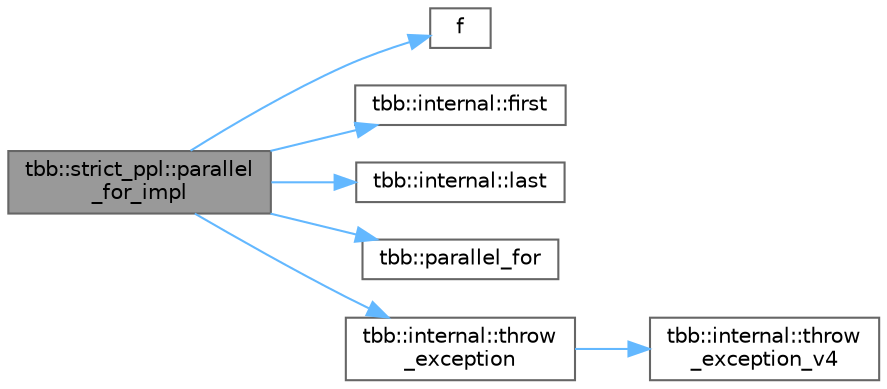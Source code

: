digraph "tbb::strict_ppl::parallel_for_impl"
{
 // LATEX_PDF_SIZE
  bgcolor="transparent";
  edge [fontname=Helvetica,fontsize=10,labelfontname=Helvetica,labelfontsize=10];
  node [fontname=Helvetica,fontsize=10,shape=box,height=0.2,width=0.4];
  rankdir="LR";
  Node1 [id="Node000001",label="tbb::strict_ppl::parallel\l_for_impl",height=0.2,width=0.4,color="gray40", fillcolor="grey60", style="filled", fontcolor="black",tooltip="Implementation of parallel iteration over stepped range of integers with explicit step,..."];
  Node1 -> Node2 [id="edge1_Node000001_Node000002",color="steelblue1",style="solid",tooltip=" "];
  Node2 [id="Node000002",label="f",height=0.2,width=0.4,color="grey40", fillcolor="white", style="filled",URL="$cxx11__tensor__map_8cpp.html#a7f507fea02198f6cb81c86640c7b1a4e",tooltip=" "];
  Node1 -> Node3 [id="edge2_Node000001_Node000003",color="steelblue1",style="solid",tooltip=" "];
  Node3 [id="Node000003",label="tbb::internal::first",height=0.2,width=0.4,color="grey40", fillcolor="white", style="filled",URL="$namespacetbb_1_1internal.html#ab9f93f2f0b5a50bfec5f8ebbfbe9b9db",tooltip=" "];
  Node1 -> Node4 [id="edge3_Node000001_Node000004",color="steelblue1",style="solid",tooltip=" "];
  Node4 [id="Node000004",label="tbb::internal::last",height=0.2,width=0.4,color="grey40", fillcolor="white", style="filled",URL="$namespacetbb_1_1internal.html#a18405c9631e7064d3af5662f30a84dd2",tooltip=" "];
  Node1 -> Node5 [id="edge4_Node000001_Node000005",color="steelblue1",style="solid",tooltip=" "];
  Node5 [id="Node000005",label="tbb::parallel_for",height=0.2,width=0.4,color="grey40", fillcolor="white", style="filled",URL="$group__algorithms.html#gaa8444c29dc4d2e527a1036717d109aef",tooltip="Parallel iteration over range with default partitioner."];
  Node1 -> Node6 [id="edge5_Node000001_Node000006",color="steelblue1",style="solid",tooltip=" "];
  Node6 [id="Node000006",label="tbb::internal::throw\l_exception",height=0.2,width=0.4,color="grey40", fillcolor="white", style="filled",URL="$namespacetbb_1_1internal.html#a61a681f9fd15fdb055f7725d6416ddf4",tooltip="Versionless convenience wrapper for throw_exception_v4()"];
  Node6 -> Node7 [id="edge6_Node000006_Node000007",color="steelblue1",style="solid",tooltip=" "];
  Node7 [id="Node000007",label="tbb::internal::throw\l_exception_v4",height=0.2,width=0.4,color="grey40", fillcolor="white", style="filled",URL="$namespacetbb_1_1internal.html#adccc1f69ee5a85094eb6a5f9fbac89d7",tooltip="Gathers all throw operators in one place."];
}
